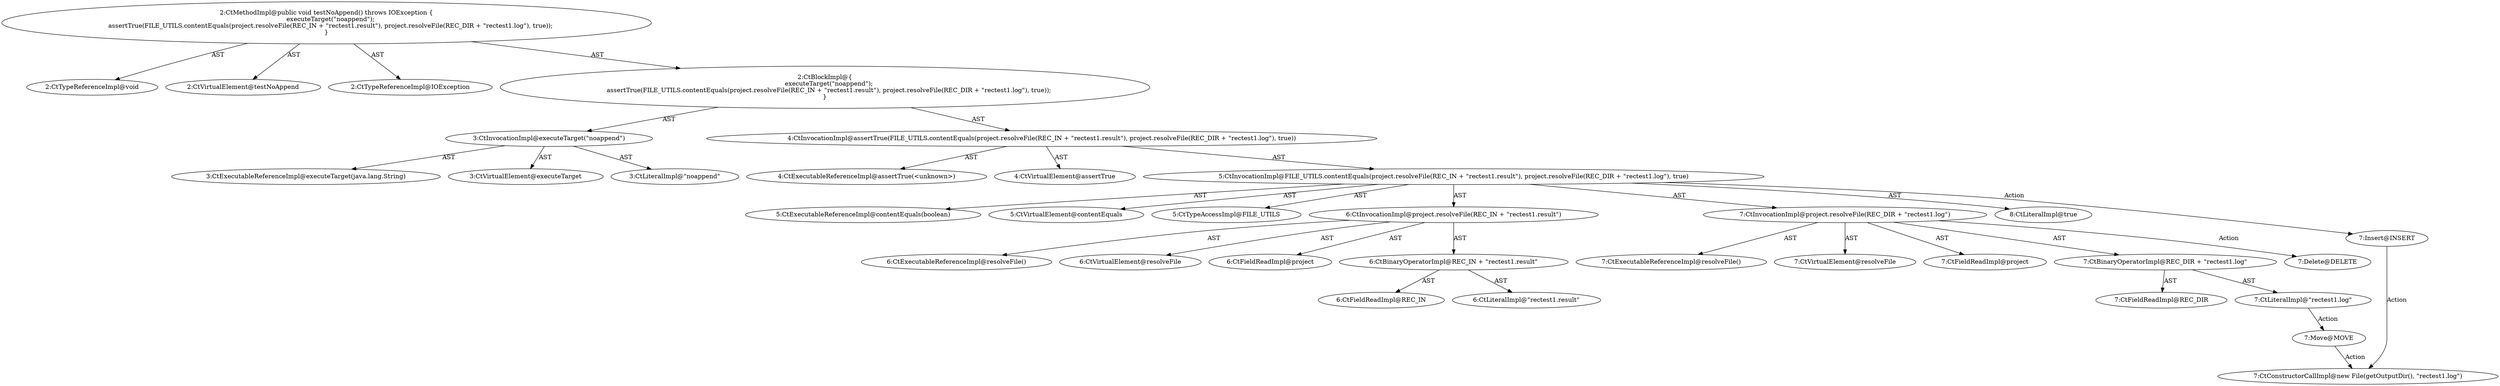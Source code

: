 digraph "testNoAppend#?" {
0 [label="2:CtTypeReferenceImpl@void" shape=ellipse]
1 [label="2:CtVirtualElement@testNoAppend" shape=ellipse]
2 [label="2:CtTypeReferenceImpl@IOException" shape=ellipse]
3 [label="3:CtExecutableReferenceImpl@executeTarget(java.lang.String)" shape=ellipse]
4 [label="3:CtVirtualElement@executeTarget" shape=ellipse]
5 [label="3:CtLiteralImpl@\"noappend\"" shape=ellipse]
6 [label="3:CtInvocationImpl@executeTarget(\"noappend\")" shape=ellipse]
7 [label="4:CtExecutableReferenceImpl@assertTrue(<unknown>)" shape=ellipse]
8 [label="4:CtVirtualElement@assertTrue" shape=ellipse]
9 [label="5:CtExecutableReferenceImpl@contentEquals(boolean)" shape=ellipse]
10 [label="5:CtVirtualElement@contentEquals" shape=ellipse]
11 [label="5:CtTypeAccessImpl@FILE_UTILS" shape=ellipse]
12 [label="6:CtExecutableReferenceImpl@resolveFile()" shape=ellipse]
13 [label="6:CtVirtualElement@resolveFile" shape=ellipse]
14 [label="6:CtFieldReadImpl@project" shape=ellipse]
15 [label="6:CtFieldReadImpl@REC_IN" shape=ellipse]
16 [label="6:CtLiteralImpl@\"rectest1.result\"" shape=ellipse]
17 [label="6:CtBinaryOperatorImpl@REC_IN + \"rectest1.result\"" shape=ellipse]
18 [label="6:CtInvocationImpl@project.resolveFile(REC_IN + \"rectest1.result\")" shape=ellipse]
19 [label="7:CtExecutableReferenceImpl@resolveFile()" shape=ellipse]
20 [label="7:CtVirtualElement@resolveFile" shape=ellipse]
21 [label="7:CtFieldReadImpl@project" shape=ellipse]
22 [label="7:CtFieldReadImpl@REC_DIR" shape=ellipse]
23 [label="7:CtLiteralImpl@\"rectest1.log\"" shape=ellipse]
24 [label="7:CtBinaryOperatorImpl@REC_DIR + \"rectest1.log\"" shape=ellipse]
25 [label="7:CtInvocationImpl@project.resolveFile(REC_DIR + \"rectest1.log\")" shape=ellipse]
26 [label="8:CtLiteralImpl@true" shape=ellipse]
27 [label="5:CtInvocationImpl@FILE_UTILS.contentEquals(project.resolveFile(REC_IN + \"rectest1.result\"), project.resolveFile(REC_DIR + \"rectest1.log\"), true)" shape=ellipse]
28 [label="4:CtInvocationImpl@assertTrue(FILE_UTILS.contentEquals(project.resolveFile(REC_IN + \"rectest1.result\"), project.resolveFile(REC_DIR + \"rectest1.log\"), true))" shape=ellipse]
29 [label="2:CtBlockImpl@\{
    executeTarget(\"noappend\");
    assertTrue(FILE_UTILS.contentEquals(project.resolveFile(REC_IN + \"rectest1.result\"), project.resolveFile(REC_DIR + \"rectest1.log\"), true));
\}" shape=ellipse]
30 [label="2:CtMethodImpl@public void testNoAppend() throws IOException \{
    executeTarget(\"noappend\");
    assertTrue(FILE_UTILS.contentEquals(project.resolveFile(REC_IN + \"rectest1.result\"), project.resolveFile(REC_DIR + \"rectest1.log\"), true));
\}" shape=ellipse]
31 [label="7:Delete@DELETE" shape=ellipse]
32 [label="7:Insert@INSERT" shape=ellipse]
33 [label="7:CtConstructorCallImpl@new File(getOutputDir(), \"rectest1.log\")" shape=ellipse]
34 [label="7:Move@MOVE" shape=ellipse]
6 -> 4 [label="AST"];
6 -> 3 [label="AST"];
6 -> 5 [label="AST"];
17 -> 15 [label="AST"];
17 -> 16 [label="AST"];
18 -> 13 [label="AST"];
18 -> 14 [label="AST"];
18 -> 12 [label="AST"];
18 -> 17 [label="AST"];
23 -> 34 [label="Action"];
24 -> 22 [label="AST"];
24 -> 23 [label="AST"];
25 -> 20 [label="AST"];
25 -> 21 [label="AST"];
25 -> 19 [label="AST"];
25 -> 24 [label="AST"];
25 -> 31 [label="Action"];
27 -> 10 [label="AST"];
27 -> 11 [label="AST"];
27 -> 9 [label="AST"];
27 -> 18 [label="AST"];
27 -> 25 [label="AST"];
27 -> 26 [label="AST"];
27 -> 32 [label="Action"];
28 -> 8 [label="AST"];
28 -> 7 [label="AST"];
28 -> 27 [label="AST"];
29 -> 6 [label="AST"];
29 -> 28 [label="AST"];
30 -> 1 [label="AST"];
30 -> 0 [label="AST"];
30 -> 2 [label="AST"];
30 -> 29 [label="AST"];
32 -> 33 [label="Action"];
34 -> 33 [label="Action"];
}